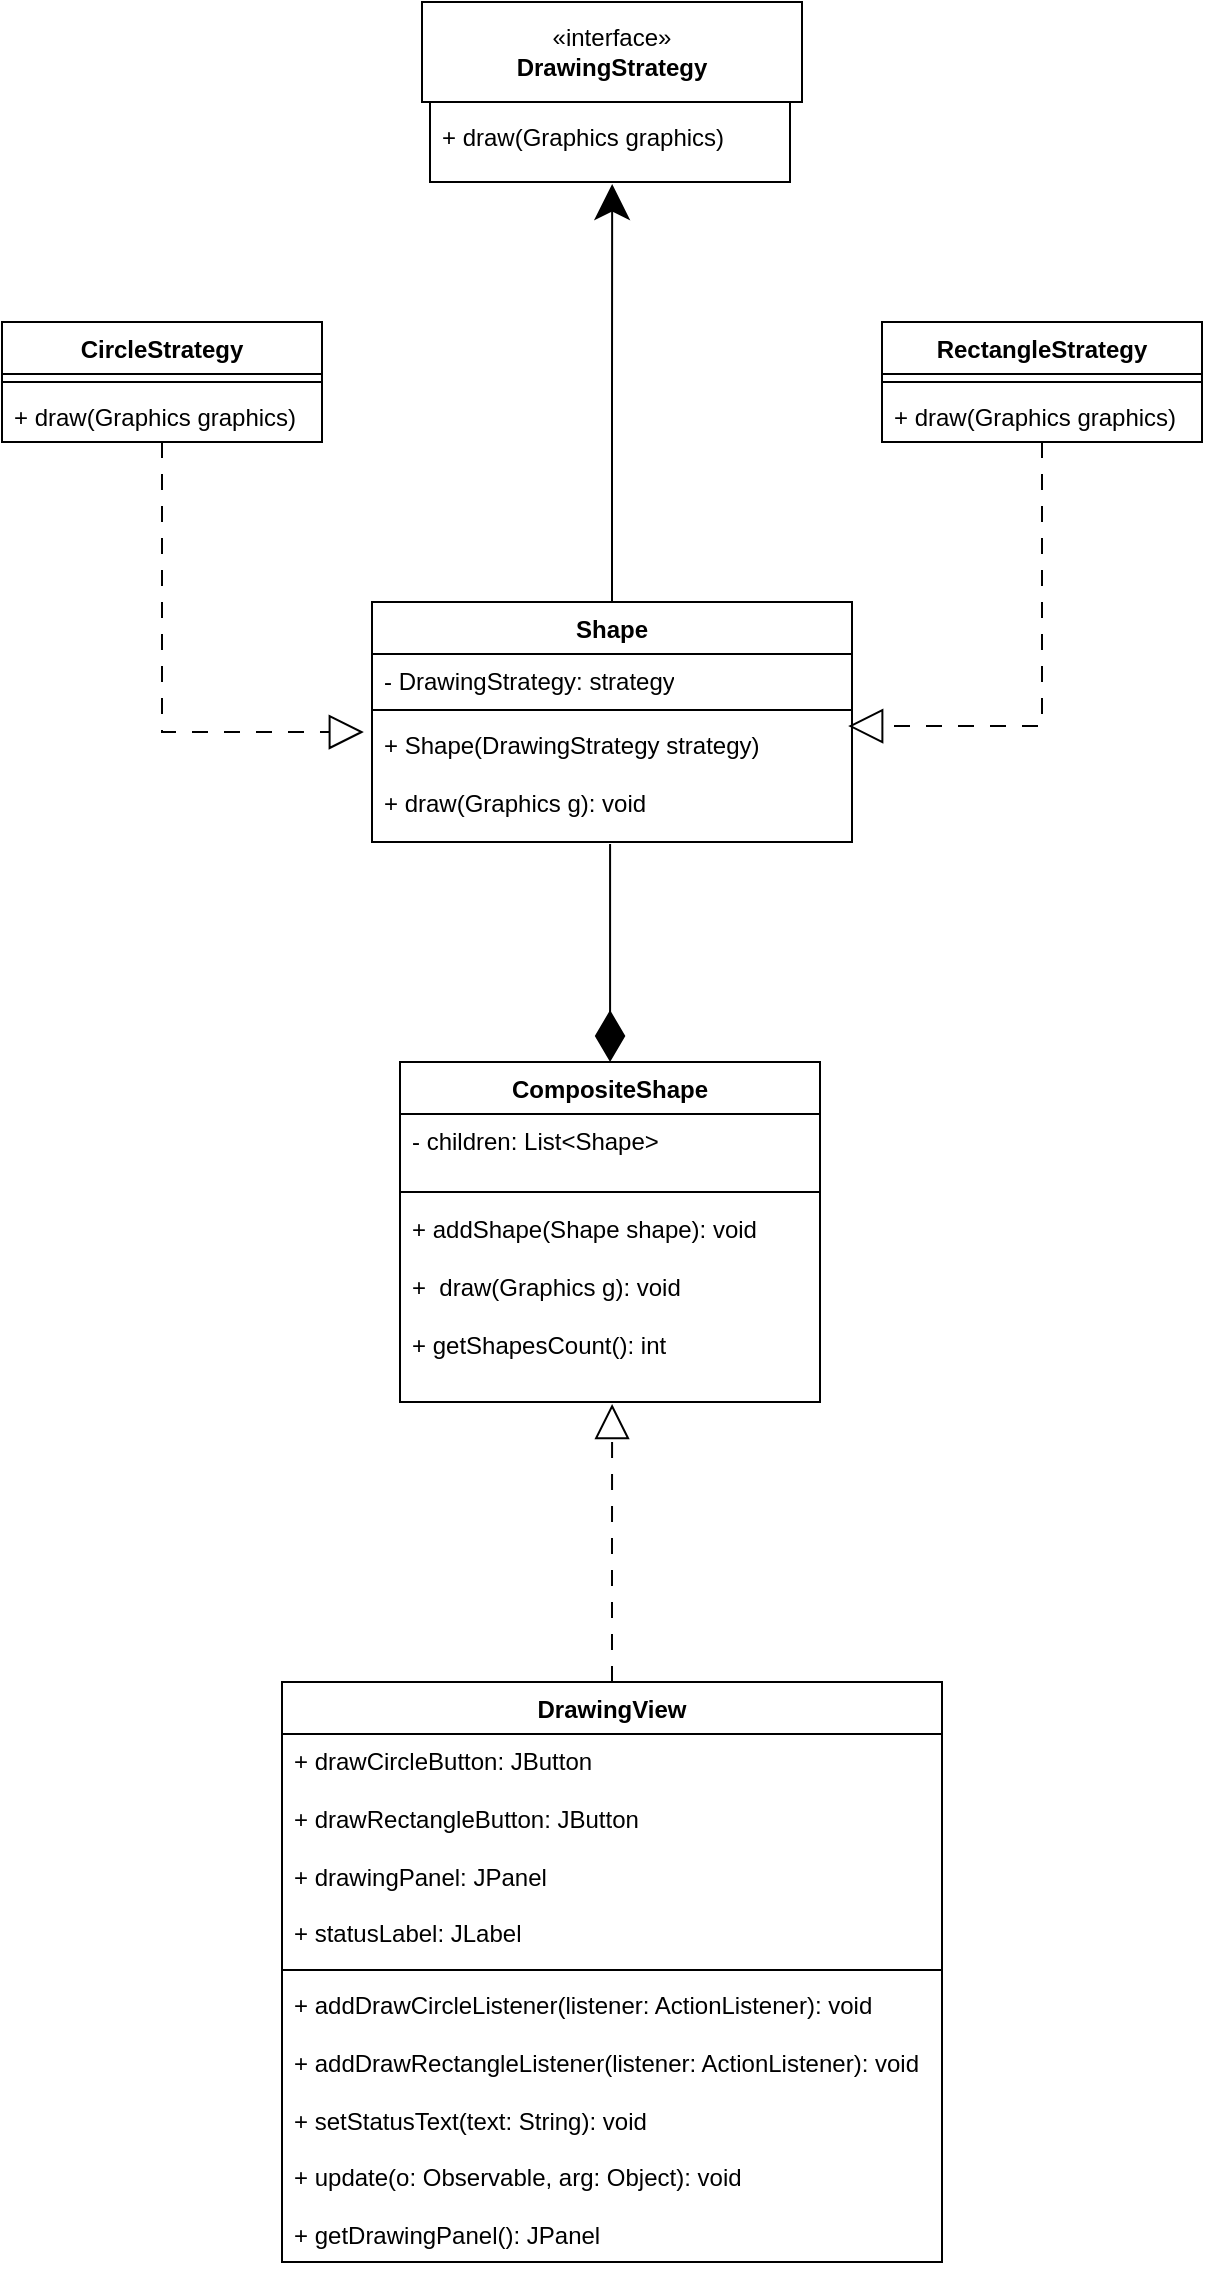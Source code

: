 <mxfile version="22.1.4" type="device">
  <diagram name="Página-1" id="S2wlQ8VmE5MWqK715mNM">
    <mxGraphModel dx="1073" dy="586" grid="1" gridSize="10" guides="1" tooltips="1" connect="1" arrows="1" fold="1" page="1" pageScale="1" pageWidth="827" pageHeight="1169" math="0" shadow="0">
      <root>
        <mxCell id="0" />
        <mxCell id="1" parent="0" />
        <mxCell id="lSfAA1VdW0rDP46Kuy6g-1" value="" style="swimlane;fontStyle=1;align=center;verticalAlign=top;childLayout=stackLayout;horizontal=1;startSize=26;horizontalStack=0;resizeParent=1;resizeParentMax=0;resizeLast=0;collapsible=1;marginBottom=0;whiteSpace=wrap;html=1;" vertex="1" parent="1">
          <mxGeometry x="394" y="220" width="180" height="70" as="geometry" />
        </mxCell>
        <mxCell id="lSfAA1VdW0rDP46Kuy6g-3" value="" style="line;strokeWidth=1;fillColor=none;align=left;verticalAlign=middle;spacingTop=-1;spacingLeft=3;spacingRight=3;rotatable=0;labelPosition=right;points=[];portConstraint=eastwest;strokeColor=inherit;" vertex="1" parent="lSfAA1VdW0rDP46Kuy6g-1">
          <mxGeometry y="26" width="180" height="8" as="geometry" />
        </mxCell>
        <mxCell id="lSfAA1VdW0rDP46Kuy6g-4" value="+ draw(Graphics graphics)" style="text;strokeColor=none;fillColor=none;align=left;verticalAlign=top;spacingLeft=4;spacingRight=4;overflow=hidden;rotatable=0;points=[[0,0.5],[1,0.5]];portConstraint=eastwest;whiteSpace=wrap;html=1;" vertex="1" parent="lSfAA1VdW0rDP46Kuy6g-1">
          <mxGeometry y="34" width="180" height="36" as="geometry" />
        </mxCell>
        <mxCell id="lSfAA1VdW0rDP46Kuy6g-5" value="«interface»&lt;br&gt;&lt;b&gt;DrawingStrategy&lt;/b&gt;" style="html=1;whiteSpace=wrap;" vertex="1" parent="1">
          <mxGeometry x="390" y="200" width="190" height="50" as="geometry" />
        </mxCell>
        <mxCell id="lSfAA1VdW0rDP46Kuy6g-6" value="CircleStrategy" style="swimlane;fontStyle=1;align=center;verticalAlign=top;childLayout=stackLayout;horizontal=1;startSize=26;horizontalStack=0;resizeParent=1;resizeParentMax=0;resizeLast=0;collapsible=1;marginBottom=0;whiteSpace=wrap;html=1;" vertex="1" parent="1">
          <mxGeometry x="180" y="360" width="160" height="60" as="geometry" />
        </mxCell>
        <mxCell id="lSfAA1VdW0rDP46Kuy6g-8" value="" style="line;strokeWidth=1;fillColor=none;align=left;verticalAlign=middle;spacingTop=-1;spacingLeft=3;spacingRight=3;rotatable=0;labelPosition=right;points=[];portConstraint=eastwest;strokeColor=inherit;" vertex="1" parent="lSfAA1VdW0rDP46Kuy6g-6">
          <mxGeometry y="26" width="160" height="8" as="geometry" />
        </mxCell>
        <mxCell id="lSfAA1VdW0rDP46Kuy6g-9" value="+ draw(Graphics graphics)" style="text;strokeColor=none;fillColor=none;align=left;verticalAlign=top;spacingLeft=4;spacingRight=4;overflow=hidden;rotatable=0;points=[[0,0.5],[1,0.5]];portConstraint=eastwest;whiteSpace=wrap;html=1;" vertex="1" parent="lSfAA1VdW0rDP46Kuy6g-6">
          <mxGeometry y="34" width="160" height="26" as="geometry" />
        </mxCell>
        <mxCell id="lSfAA1VdW0rDP46Kuy6g-11" value="RectangleStrategy" style="swimlane;fontStyle=1;align=center;verticalAlign=top;childLayout=stackLayout;horizontal=1;startSize=26;horizontalStack=0;resizeParent=1;resizeParentMax=0;resizeLast=0;collapsible=1;marginBottom=0;whiteSpace=wrap;html=1;" vertex="1" parent="1">
          <mxGeometry x="620" y="360" width="160" height="60" as="geometry" />
        </mxCell>
        <mxCell id="lSfAA1VdW0rDP46Kuy6g-12" value="" style="line;strokeWidth=1;fillColor=none;align=left;verticalAlign=middle;spacingTop=-1;spacingLeft=3;spacingRight=3;rotatable=0;labelPosition=right;points=[];portConstraint=eastwest;strokeColor=inherit;" vertex="1" parent="lSfAA1VdW0rDP46Kuy6g-11">
          <mxGeometry y="26" width="160" height="8" as="geometry" />
        </mxCell>
        <mxCell id="lSfAA1VdW0rDP46Kuy6g-13" value="+ draw(Graphics graphics)" style="text;strokeColor=none;fillColor=none;align=left;verticalAlign=top;spacingLeft=4;spacingRight=4;overflow=hidden;rotatable=0;points=[[0,0.5],[1,0.5]];portConstraint=eastwest;whiteSpace=wrap;html=1;" vertex="1" parent="lSfAA1VdW0rDP46Kuy6g-11">
          <mxGeometry y="34" width="160" height="26" as="geometry" />
        </mxCell>
        <mxCell id="lSfAA1VdW0rDP46Kuy6g-15" value="Shape" style="swimlane;fontStyle=1;align=center;verticalAlign=top;childLayout=stackLayout;horizontal=1;startSize=26;horizontalStack=0;resizeParent=1;resizeParentMax=0;resizeLast=0;collapsible=1;marginBottom=0;whiteSpace=wrap;html=1;" vertex="1" parent="1">
          <mxGeometry x="365" y="500" width="240" height="120" as="geometry" />
        </mxCell>
        <mxCell id="lSfAA1VdW0rDP46Kuy6g-16" value="- DrawingStrategy&lt;span style=&quot;background-color: initial;&quot;&gt;:&amp;nbsp;&lt;/span&gt;&lt;span style=&quot;background-color: initial;&quot;&gt;strategy&lt;/span&gt;" style="text;strokeColor=none;fillColor=none;align=left;verticalAlign=top;spacingLeft=4;spacingRight=4;overflow=hidden;rotatable=0;points=[[0,0.5],[1,0.5]];portConstraint=eastwest;whiteSpace=wrap;html=1;" vertex="1" parent="lSfAA1VdW0rDP46Kuy6g-15">
          <mxGeometry y="26" width="240" height="24" as="geometry" />
        </mxCell>
        <mxCell id="lSfAA1VdW0rDP46Kuy6g-17" value="" style="line;strokeWidth=1;fillColor=none;align=left;verticalAlign=middle;spacingTop=-1;spacingLeft=3;spacingRight=3;rotatable=0;labelPosition=right;points=[];portConstraint=eastwest;strokeColor=inherit;" vertex="1" parent="lSfAA1VdW0rDP46Kuy6g-15">
          <mxGeometry y="50" width="240" height="8" as="geometry" />
        </mxCell>
        <mxCell id="lSfAA1VdW0rDP46Kuy6g-18" value="+ Shape(DrawingStrategy strategy)&lt;br&gt;&lt;br&gt;+&amp;nbsp;draw(Graphics g): void" style="text;strokeColor=none;fillColor=none;align=left;verticalAlign=top;spacingLeft=4;spacingRight=4;overflow=hidden;rotatable=0;points=[[0,0.5],[1,0.5]];portConstraint=eastwest;whiteSpace=wrap;html=1;" vertex="1" parent="lSfAA1VdW0rDP46Kuy6g-15">
          <mxGeometry y="58" width="240" height="62" as="geometry" />
        </mxCell>
        <mxCell id="lSfAA1VdW0rDP46Kuy6g-19" style="edgeStyle=orthogonalEdgeStyle;rounded=0;orthogonalLoop=1;jettySize=auto;html=1;entryX=-0.017;entryY=0.113;entryDx=0;entryDy=0;entryPerimeter=0;endArrow=block;endFill=0;startSize=12;endSize=15;dashed=1;dashPattern=8 8;" edge="1" parent="1" source="lSfAA1VdW0rDP46Kuy6g-6" target="lSfAA1VdW0rDP46Kuy6g-18">
          <mxGeometry relative="1" as="geometry" />
        </mxCell>
        <mxCell id="lSfAA1VdW0rDP46Kuy6g-20" style="edgeStyle=orthogonalEdgeStyle;rounded=0;orthogonalLoop=1;jettySize=auto;html=1;entryX=0.992;entryY=0.065;entryDx=0;entryDy=0;entryPerimeter=0;endArrow=block;endFill=0;startSize=15;jumpSize=15;endSize=15;dashed=1;dashPattern=8 8;" edge="1" parent="1" source="lSfAA1VdW0rDP46Kuy6g-11" target="lSfAA1VdW0rDP46Kuy6g-18">
          <mxGeometry relative="1" as="geometry" />
        </mxCell>
        <mxCell id="lSfAA1VdW0rDP46Kuy6g-21" style="edgeStyle=orthogonalEdgeStyle;rounded=0;orthogonalLoop=1;jettySize=auto;html=1;entryX=0.506;entryY=1.028;entryDx=0;entryDy=0;entryPerimeter=0;startSize=15;endSize=15;" edge="1" parent="1" source="lSfAA1VdW0rDP46Kuy6g-15" target="lSfAA1VdW0rDP46Kuy6g-4">
          <mxGeometry relative="1" as="geometry" />
        </mxCell>
        <mxCell id="lSfAA1VdW0rDP46Kuy6g-22" value="CompositeShape" style="swimlane;fontStyle=1;align=center;verticalAlign=top;childLayout=stackLayout;horizontal=1;startSize=26;horizontalStack=0;resizeParent=1;resizeParentMax=0;resizeLast=0;collapsible=1;marginBottom=0;whiteSpace=wrap;html=1;" vertex="1" parent="1">
          <mxGeometry x="379" y="730" width="210" height="170" as="geometry" />
        </mxCell>
        <mxCell id="lSfAA1VdW0rDP46Kuy6g-23" value="- children: List&amp;lt;Shape&amp;gt;" style="text;strokeColor=none;fillColor=none;align=left;verticalAlign=top;spacingLeft=4;spacingRight=4;overflow=hidden;rotatable=0;points=[[0,0.5],[1,0.5]];portConstraint=eastwest;whiteSpace=wrap;html=1;" vertex="1" parent="lSfAA1VdW0rDP46Kuy6g-22">
          <mxGeometry y="26" width="210" height="34" as="geometry" />
        </mxCell>
        <mxCell id="lSfAA1VdW0rDP46Kuy6g-24" value="" style="line;strokeWidth=1;fillColor=none;align=left;verticalAlign=middle;spacingTop=-1;spacingLeft=3;spacingRight=3;rotatable=0;labelPosition=right;points=[];portConstraint=eastwest;strokeColor=inherit;" vertex="1" parent="lSfAA1VdW0rDP46Kuy6g-22">
          <mxGeometry y="60" width="210" height="10" as="geometry" />
        </mxCell>
        <mxCell id="lSfAA1VdW0rDP46Kuy6g-25" value="+ addShape(Shape shape): void&lt;br&gt;&lt;br&gt;+&amp;nbsp; draw(Graphics g): void&lt;br&gt;&lt;br&gt;+ getShapesCount(): int&amp;nbsp;" style="text;strokeColor=none;fillColor=none;align=left;verticalAlign=top;spacingLeft=4;spacingRight=4;overflow=hidden;rotatable=0;points=[[0,0.5],[1,0.5]];portConstraint=eastwest;whiteSpace=wrap;html=1;" vertex="1" parent="lSfAA1VdW0rDP46Kuy6g-22">
          <mxGeometry y="70" width="210" height="100" as="geometry" />
        </mxCell>
        <mxCell id="lSfAA1VdW0rDP46Kuy6g-27" style="edgeStyle=orthogonalEdgeStyle;rounded=0;orthogonalLoop=1;jettySize=auto;html=1;entryX=0.496;entryY=1.016;entryDx=0;entryDy=0;entryPerimeter=0;endArrow=none;endFill=0;startArrow=diamondThin;startFill=1;targetPerimeterSpacing=4;startSize=23;" edge="1" parent="1" source="lSfAA1VdW0rDP46Kuy6g-22" target="lSfAA1VdW0rDP46Kuy6g-18">
          <mxGeometry relative="1" as="geometry" />
        </mxCell>
        <mxCell id="lSfAA1VdW0rDP46Kuy6g-28" value="DrawingView" style="swimlane;fontStyle=1;align=center;verticalAlign=top;childLayout=stackLayout;horizontal=1;startSize=26;horizontalStack=0;resizeParent=1;resizeParentMax=0;resizeLast=0;collapsible=1;marginBottom=0;whiteSpace=wrap;html=1;" vertex="1" parent="1">
          <mxGeometry x="320" y="1040" width="330" height="290" as="geometry" />
        </mxCell>
        <mxCell id="lSfAA1VdW0rDP46Kuy6g-29" value="+ drawCircleButton:&amp;nbsp;JButton&lt;br&gt;&lt;br&gt;+&amp;nbsp;drawRectangleButton:&amp;nbsp;JButton&lt;br&gt;&lt;br&gt;+&amp;nbsp;drawingPanel: JPanel&lt;br&gt;&lt;br&gt;+ statusLabel: JLabel" style="text;strokeColor=none;fillColor=none;align=left;verticalAlign=top;spacingLeft=4;spacingRight=4;overflow=hidden;rotatable=0;points=[[0,0.5],[1,0.5]];portConstraint=eastwest;whiteSpace=wrap;html=1;" vertex="1" parent="lSfAA1VdW0rDP46Kuy6g-28">
          <mxGeometry y="26" width="330" height="114" as="geometry" />
        </mxCell>
        <mxCell id="lSfAA1VdW0rDP46Kuy6g-30" value="" style="line;strokeWidth=1;fillColor=none;align=left;verticalAlign=middle;spacingTop=-1;spacingLeft=3;spacingRight=3;rotatable=0;labelPosition=right;points=[];portConstraint=eastwest;strokeColor=inherit;" vertex="1" parent="lSfAA1VdW0rDP46Kuy6g-28">
          <mxGeometry y="140" width="330" height="8" as="geometry" />
        </mxCell>
        <mxCell id="lSfAA1VdW0rDP46Kuy6g-31" value="&lt;div&gt;+ addDrawCircleListener(listener: ActionListener): void&lt;/div&gt;&lt;div&gt;&lt;br&gt;&lt;/div&gt;&lt;div&gt;+ addDrawRectangleListener(listener: ActionListener): void&lt;/div&gt;&lt;div&gt;&lt;br&gt;&lt;/div&gt;&lt;div&gt;+ setStatusText(text: String): void&lt;/div&gt;&lt;div&gt;&lt;br&gt;&lt;/div&gt;&lt;div&gt;+ update(o: Observable, arg: Object): void&lt;/div&gt;&lt;div&gt;&lt;br&gt;&lt;/div&gt;&lt;div&gt;+ getDrawingPanel(): JPanel&lt;/div&gt;" style="text;strokeColor=none;fillColor=none;align=left;verticalAlign=top;spacingLeft=4;spacingRight=4;overflow=hidden;rotatable=0;points=[[0,0.5],[1,0.5]];portConstraint=eastwest;whiteSpace=wrap;html=1;" vertex="1" parent="lSfAA1VdW0rDP46Kuy6g-28">
          <mxGeometry y="148" width="330" height="142" as="geometry" />
        </mxCell>
        <mxCell id="lSfAA1VdW0rDP46Kuy6g-33" style="edgeStyle=orthogonalEdgeStyle;rounded=0;orthogonalLoop=1;jettySize=auto;html=1;entryX=0.505;entryY=1.01;entryDx=0;entryDy=0;entryPerimeter=0;endArrow=block;endFill=0;dashed=1;startSize=11;endSize=15;dashPattern=8 8;" edge="1" parent="1" source="lSfAA1VdW0rDP46Kuy6g-28" target="lSfAA1VdW0rDP46Kuy6g-25">
          <mxGeometry relative="1" as="geometry" />
        </mxCell>
      </root>
    </mxGraphModel>
  </diagram>
</mxfile>
